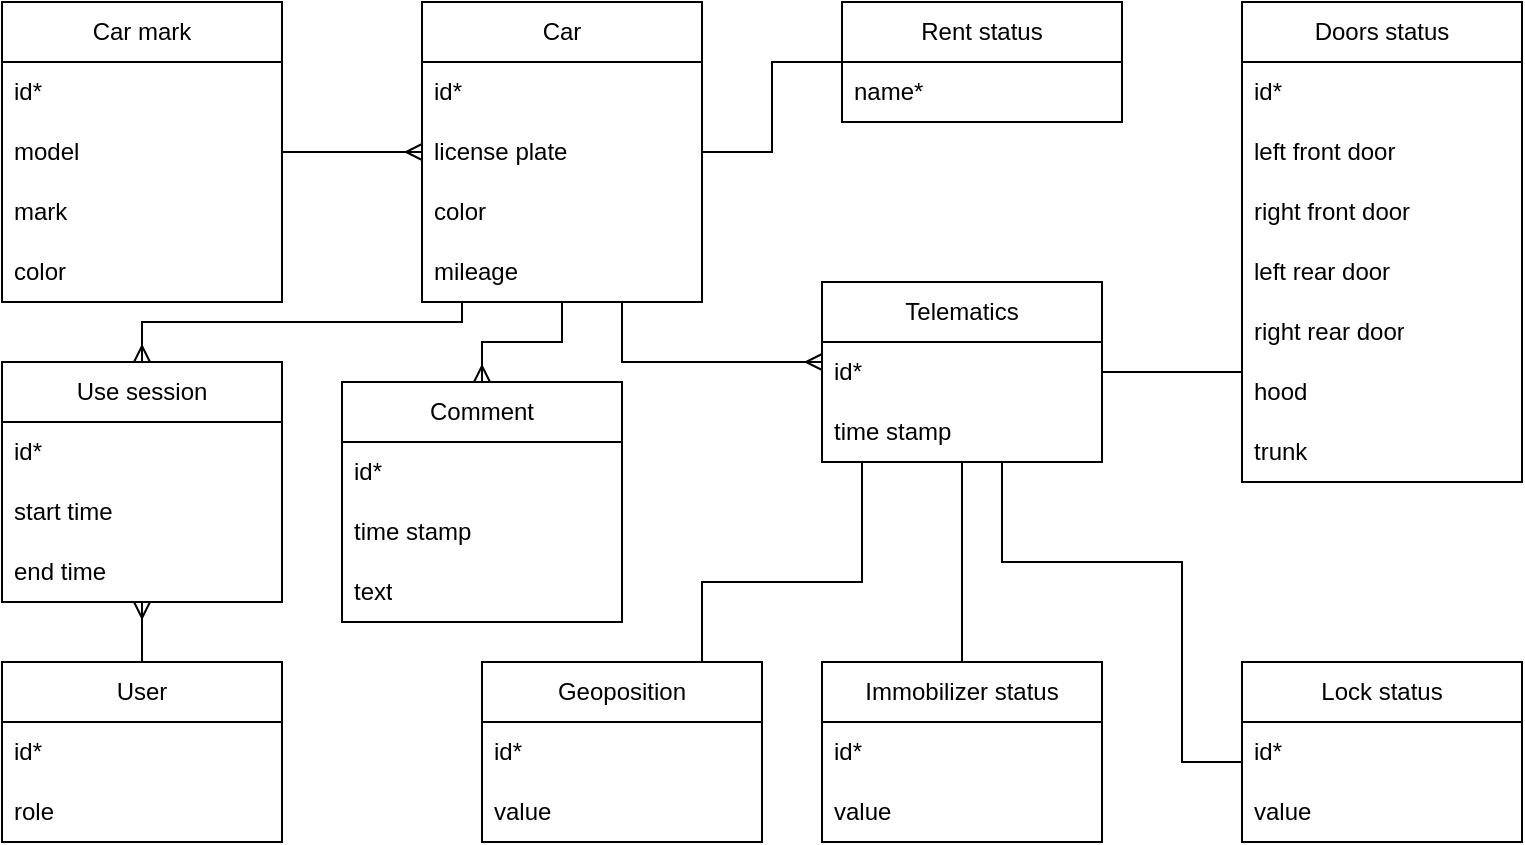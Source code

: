 <mxfile version="22.1.2" type="device">
  <diagram name="Страница — 1" id="qRLJR-CADsELDBjze88c">
    <mxGraphModel dx="1434" dy="705" grid="0" gridSize="10" guides="1" tooltips="1" connect="1" arrows="1" fold="1" page="1" pageScale="1" pageWidth="2339" pageHeight="3300" math="0" shadow="0">
      <root>
        <mxCell id="0" />
        <mxCell id="1" parent="0" />
        <mxCell id="vdtXmhgL_7ibfqLoONtp-26" style="edgeStyle=orthogonalEdgeStyle;rounded=0;orthogonalLoop=1;jettySize=auto;html=1;endArrow=ERmany;endFill=0;startArrow=none;startFill=0;" parent="1" source="dPPVQ6n-_kuUAsdeSwjA-1" target="vdtXmhgL_7ibfqLoONtp-22" edge="1">
          <mxGeometry relative="1" as="geometry" />
        </mxCell>
        <mxCell id="dPPVQ6n-_kuUAsdeSwjA-1" value="Car" style="swimlane;fontStyle=0;childLayout=stackLayout;horizontal=1;startSize=30;horizontalStack=0;resizeParent=1;resizeParentMax=0;resizeLast=0;collapsible=1;marginBottom=0;whiteSpace=wrap;html=1;" parent="1" vertex="1">
          <mxGeometry x="520" y="100" width="140" height="150" as="geometry" />
        </mxCell>
        <mxCell id="dPPVQ6n-_kuUAsdeSwjA-2" value="id*" style="text;strokeColor=none;fillColor=none;align=left;verticalAlign=middle;spacingLeft=4;spacingRight=4;overflow=hidden;points=[[0,0.5],[1,0.5]];portConstraint=eastwest;rotatable=0;whiteSpace=wrap;html=1;" parent="dPPVQ6n-_kuUAsdeSwjA-1" vertex="1">
          <mxGeometry y="30" width="140" height="30" as="geometry" />
        </mxCell>
        <mxCell id="dPPVQ6n-_kuUAsdeSwjA-3" value="license plate" style="text;strokeColor=none;fillColor=none;align=left;verticalAlign=middle;spacingLeft=4;spacingRight=4;overflow=hidden;points=[[0,0.5],[1,0.5]];portConstraint=eastwest;rotatable=0;whiteSpace=wrap;html=1;" parent="dPPVQ6n-_kuUAsdeSwjA-1" vertex="1">
          <mxGeometry y="60" width="140" height="30" as="geometry" />
        </mxCell>
        <mxCell id="dPPVQ6n-_kuUAsdeSwjA-4" value="color" style="text;strokeColor=none;fillColor=none;align=left;verticalAlign=middle;spacingLeft=4;spacingRight=4;overflow=hidden;points=[[0,0.5],[1,0.5]];portConstraint=eastwest;rotatable=0;whiteSpace=wrap;html=1;" parent="dPPVQ6n-_kuUAsdeSwjA-1" vertex="1">
          <mxGeometry y="90" width="140" height="30" as="geometry" />
        </mxCell>
        <mxCell id="dPPVQ6n-_kuUAsdeSwjA-5" value="mileage" style="text;strokeColor=none;fillColor=none;align=left;verticalAlign=middle;spacingLeft=4;spacingRight=4;overflow=hidden;points=[[0,0.5],[1,0.5]];portConstraint=eastwest;rotatable=0;whiteSpace=wrap;html=1;" parent="dPPVQ6n-_kuUAsdeSwjA-1" vertex="1">
          <mxGeometry y="120" width="140" height="30" as="geometry" />
        </mxCell>
        <mxCell id="dPPVQ6n-_kuUAsdeSwjA-6" value="Car mark" style="swimlane;fontStyle=0;childLayout=stackLayout;horizontal=1;startSize=30;horizontalStack=0;resizeParent=1;resizeParentMax=0;resizeLast=0;collapsible=1;marginBottom=0;whiteSpace=wrap;html=1;" parent="1" vertex="1">
          <mxGeometry x="310" y="100" width="140" height="150" as="geometry" />
        </mxCell>
        <mxCell id="dPPVQ6n-_kuUAsdeSwjA-7" value="id*" style="text;strokeColor=none;fillColor=none;align=left;verticalAlign=middle;spacingLeft=4;spacingRight=4;overflow=hidden;points=[[0,0.5],[1,0.5]];portConstraint=eastwest;rotatable=0;whiteSpace=wrap;html=1;" parent="dPPVQ6n-_kuUAsdeSwjA-6" vertex="1">
          <mxGeometry y="30" width="140" height="30" as="geometry" />
        </mxCell>
        <mxCell id="dPPVQ6n-_kuUAsdeSwjA-8" value="model" style="text;strokeColor=none;fillColor=none;align=left;verticalAlign=middle;spacingLeft=4;spacingRight=4;overflow=hidden;points=[[0,0.5],[1,0.5]];portConstraint=eastwest;rotatable=0;whiteSpace=wrap;html=1;" parent="dPPVQ6n-_kuUAsdeSwjA-6" vertex="1">
          <mxGeometry y="60" width="140" height="30" as="geometry" />
        </mxCell>
        <mxCell id="dPPVQ6n-_kuUAsdeSwjA-9" value="mark" style="text;strokeColor=none;fillColor=none;align=left;verticalAlign=middle;spacingLeft=4;spacingRight=4;overflow=hidden;points=[[0,0.5],[1,0.5]];portConstraint=eastwest;rotatable=0;whiteSpace=wrap;html=1;" parent="dPPVQ6n-_kuUAsdeSwjA-6" vertex="1">
          <mxGeometry y="90" width="140" height="30" as="geometry" />
        </mxCell>
        <mxCell id="dPPVQ6n-_kuUAsdeSwjA-10" value="color" style="text;strokeColor=none;fillColor=none;align=left;verticalAlign=middle;spacingLeft=4;spacingRight=4;overflow=hidden;points=[[0,0.5],[1,0.5]];portConstraint=eastwest;rotatable=0;whiteSpace=wrap;html=1;" parent="dPPVQ6n-_kuUAsdeSwjA-6" vertex="1">
          <mxGeometry y="120" width="140" height="30" as="geometry" />
        </mxCell>
        <mxCell id="dPPVQ6n-_kuUAsdeSwjA-11" style="edgeStyle=orthogonalEdgeStyle;rounded=0;orthogonalLoop=1;jettySize=auto;html=1;entryX=1;entryY=0.5;entryDx=0;entryDy=0;endArrow=none;endFill=0;startArrow=ERmany;startFill=0;" parent="1" source="dPPVQ6n-_kuUAsdeSwjA-3" target="dPPVQ6n-_kuUAsdeSwjA-8" edge="1">
          <mxGeometry relative="1" as="geometry" />
        </mxCell>
        <mxCell id="dPPVQ6n-_kuUAsdeSwjA-12" value="Rent status" style="swimlane;fontStyle=0;childLayout=stackLayout;horizontal=1;startSize=30;horizontalStack=0;resizeParent=1;resizeParentMax=0;resizeLast=0;collapsible=1;marginBottom=0;whiteSpace=wrap;html=1;" parent="1" vertex="1">
          <mxGeometry x="730" y="100" width="140" height="60" as="geometry" />
        </mxCell>
        <mxCell id="dPPVQ6n-_kuUAsdeSwjA-13" value="name*" style="text;strokeColor=none;fillColor=none;align=left;verticalAlign=middle;spacingLeft=4;spacingRight=4;overflow=hidden;points=[[0,0.5],[1,0.5]];portConstraint=eastwest;rotatable=0;whiteSpace=wrap;html=1;" parent="dPPVQ6n-_kuUAsdeSwjA-12" vertex="1">
          <mxGeometry y="30" width="140" height="30" as="geometry" />
        </mxCell>
        <mxCell id="dPPVQ6n-_kuUAsdeSwjA-14" style="edgeStyle=orthogonalEdgeStyle;rounded=0;orthogonalLoop=1;jettySize=auto;html=1;endArrow=none;endFill=0;" parent="1" source="dPPVQ6n-_kuUAsdeSwjA-3" target="dPPVQ6n-_kuUAsdeSwjA-12" edge="1">
          <mxGeometry relative="1" as="geometry" />
        </mxCell>
        <mxCell id="dPPVQ6n-_kuUAsdeSwjA-15" value="Lock status" style="swimlane;fontStyle=0;childLayout=stackLayout;horizontal=1;startSize=30;horizontalStack=0;resizeParent=1;resizeParentMax=0;resizeLast=0;collapsible=1;marginBottom=0;whiteSpace=wrap;html=1;" parent="1" vertex="1">
          <mxGeometry x="930" y="430" width="140" height="90" as="geometry" />
        </mxCell>
        <mxCell id="dPPVQ6n-_kuUAsdeSwjA-16" value="id*" style="text;strokeColor=none;fillColor=none;align=left;verticalAlign=middle;spacingLeft=4;spacingRight=4;overflow=hidden;points=[[0,0.5],[1,0.5]];portConstraint=eastwest;rotatable=0;whiteSpace=wrap;html=1;" parent="dPPVQ6n-_kuUAsdeSwjA-15" vertex="1">
          <mxGeometry y="30" width="140" height="30" as="geometry" />
        </mxCell>
        <mxCell id="vdtXmhgL_7ibfqLoONtp-10" value="value" style="text;strokeColor=none;fillColor=none;align=left;verticalAlign=middle;spacingLeft=4;spacingRight=4;overflow=hidden;points=[[0,0.5],[1,0.5]];portConstraint=eastwest;rotatable=0;whiteSpace=wrap;html=1;" parent="dPPVQ6n-_kuUAsdeSwjA-15" vertex="1">
          <mxGeometry y="60" width="140" height="30" as="geometry" />
        </mxCell>
        <mxCell id="dPPVQ6n-_kuUAsdeSwjA-18" value="Doors status" style="swimlane;fontStyle=0;childLayout=stackLayout;horizontal=1;startSize=30;horizontalStack=0;resizeParent=1;resizeParentMax=0;resizeLast=0;collapsible=1;marginBottom=0;whiteSpace=wrap;html=1;" parent="1" vertex="1">
          <mxGeometry x="930" y="100" width="140" height="240" as="geometry" />
        </mxCell>
        <mxCell id="dPPVQ6n-_kuUAsdeSwjA-19" value="id*" style="text;strokeColor=none;fillColor=none;align=left;verticalAlign=middle;spacingLeft=4;spacingRight=4;overflow=hidden;points=[[0,0.5],[1,0.5]];portConstraint=eastwest;rotatable=0;whiteSpace=wrap;html=1;" parent="dPPVQ6n-_kuUAsdeSwjA-18" vertex="1">
          <mxGeometry y="30" width="140" height="30" as="geometry" />
        </mxCell>
        <mxCell id="dPPVQ6n-_kuUAsdeSwjA-21" value="left front door" style="text;strokeColor=none;fillColor=none;align=left;verticalAlign=middle;spacingLeft=4;spacingRight=4;overflow=hidden;points=[[0,0.5],[1,0.5]];portConstraint=eastwest;rotatable=0;whiteSpace=wrap;html=1;" parent="dPPVQ6n-_kuUAsdeSwjA-18" vertex="1">
          <mxGeometry y="60" width="140" height="30" as="geometry" />
        </mxCell>
        <mxCell id="dPPVQ6n-_kuUAsdeSwjA-22" value="right front door" style="text;strokeColor=none;fillColor=none;align=left;verticalAlign=middle;spacingLeft=4;spacingRight=4;overflow=hidden;points=[[0,0.5],[1,0.5]];portConstraint=eastwest;rotatable=0;whiteSpace=wrap;html=1;" parent="dPPVQ6n-_kuUAsdeSwjA-18" vertex="1">
          <mxGeometry y="90" width="140" height="30" as="geometry" />
        </mxCell>
        <mxCell id="dPPVQ6n-_kuUAsdeSwjA-23" value="left rear door" style="text;strokeColor=none;fillColor=none;align=left;verticalAlign=middle;spacingLeft=4;spacingRight=4;overflow=hidden;points=[[0,0.5],[1,0.5]];portConstraint=eastwest;rotatable=0;whiteSpace=wrap;html=1;" parent="dPPVQ6n-_kuUAsdeSwjA-18" vertex="1">
          <mxGeometry y="120" width="140" height="30" as="geometry" />
        </mxCell>
        <mxCell id="dPPVQ6n-_kuUAsdeSwjA-24" value="right rear door" style="text;strokeColor=none;fillColor=none;align=left;verticalAlign=middle;spacingLeft=4;spacingRight=4;overflow=hidden;points=[[0,0.5],[1,0.5]];portConstraint=eastwest;rotatable=0;whiteSpace=wrap;html=1;" parent="dPPVQ6n-_kuUAsdeSwjA-18" vertex="1">
          <mxGeometry y="150" width="140" height="30" as="geometry" />
        </mxCell>
        <mxCell id="dPPVQ6n-_kuUAsdeSwjA-25" value="hood" style="text;strokeColor=none;fillColor=none;align=left;verticalAlign=middle;spacingLeft=4;spacingRight=4;overflow=hidden;points=[[0,0.5],[1,0.5]];portConstraint=eastwest;rotatable=0;whiteSpace=wrap;html=1;" parent="dPPVQ6n-_kuUAsdeSwjA-18" vertex="1">
          <mxGeometry y="180" width="140" height="30" as="geometry" />
        </mxCell>
        <mxCell id="dPPVQ6n-_kuUAsdeSwjA-26" value="trunk" style="text;strokeColor=none;fillColor=none;align=left;verticalAlign=middle;spacingLeft=4;spacingRight=4;overflow=hidden;points=[[0,0.5],[1,0.5]];portConstraint=eastwest;rotatable=0;whiteSpace=wrap;html=1;" parent="dPPVQ6n-_kuUAsdeSwjA-18" vertex="1">
          <mxGeometry y="210" width="140" height="30" as="geometry" />
        </mxCell>
        <mxCell id="dPPVQ6n-_kuUAsdeSwjA-27" style="edgeStyle=orthogonalEdgeStyle;rounded=0;orthogonalLoop=1;jettySize=auto;html=1;endArrow=ERmany;endFill=0;" parent="1" source="dPPVQ6n-_kuUAsdeSwjA-1" target="vdtXmhgL_7ibfqLoONtp-6" edge="1">
          <mxGeometry relative="1" as="geometry">
            <mxPoint x="660" y="265" as="sourcePoint" />
            <Array as="points">
              <mxPoint x="620" y="280" />
              <mxPoint x="820" y="280" />
            </Array>
            <mxPoint x="740" y="290" as="targetPoint" />
          </mxGeometry>
        </mxCell>
        <mxCell id="dPPVQ6n-_kuUAsdeSwjA-28" value="Use session" style="swimlane;fontStyle=0;childLayout=stackLayout;horizontal=1;startSize=30;horizontalStack=0;resizeParent=1;resizeParentMax=0;resizeLast=0;collapsible=1;marginBottom=0;whiteSpace=wrap;html=1;" parent="1" vertex="1">
          <mxGeometry x="310" y="280" width="140" height="120" as="geometry" />
        </mxCell>
        <mxCell id="dPPVQ6n-_kuUAsdeSwjA-29" value="id*" style="text;strokeColor=none;fillColor=none;align=left;verticalAlign=middle;spacingLeft=4;spacingRight=4;overflow=hidden;points=[[0,0.5],[1,0.5]];portConstraint=eastwest;rotatable=0;whiteSpace=wrap;html=1;" parent="dPPVQ6n-_kuUAsdeSwjA-28" vertex="1">
          <mxGeometry y="30" width="140" height="30" as="geometry" />
        </mxCell>
        <mxCell id="dPPVQ6n-_kuUAsdeSwjA-30" value="start time" style="text;strokeColor=none;fillColor=none;align=left;verticalAlign=middle;spacingLeft=4;spacingRight=4;overflow=hidden;points=[[0,0.5],[1,0.5]];portConstraint=eastwest;rotatable=0;whiteSpace=wrap;html=1;" parent="dPPVQ6n-_kuUAsdeSwjA-28" vertex="1">
          <mxGeometry y="60" width="140" height="30" as="geometry" />
        </mxCell>
        <mxCell id="dPPVQ6n-_kuUAsdeSwjA-31" value="end time" style="text;strokeColor=none;fillColor=none;align=left;verticalAlign=middle;spacingLeft=4;spacingRight=4;overflow=hidden;points=[[0,0.5],[1,0.5]];portConstraint=eastwest;rotatable=0;whiteSpace=wrap;html=1;" parent="dPPVQ6n-_kuUAsdeSwjA-28" vertex="1">
          <mxGeometry y="90" width="140" height="30" as="geometry" />
        </mxCell>
        <mxCell id="dPPVQ6n-_kuUAsdeSwjA-32" style="edgeStyle=orthogonalEdgeStyle;rounded=0;orthogonalLoop=1;jettySize=auto;html=1;endArrow=ERmany;endFill=0;" parent="1" source="dPPVQ6n-_kuUAsdeSwjA-33" target="dPPVQ6n-_kuUAsdeSwjA-28" edge="1">
          <mxGeometry relative="1" as="geometry">
            <Array as="points">
              <mxPoint x="360" y="360" />
            </Array>
          </mxGeometry>
        </mxCell>
        <mxCell id="dPPVQ6n-_kuUAsdeSwjA-33" value="User" style="swimlane;fontStyle=0;childLayout=stackLayout;horizontal=1;startSize=30;horizontalStack=0;resizeParent=1;resizeParentMax=0;resizeLast=0;collapsible=1;marginBottom=0;whiteSpace=wrap;html=1;" parent="1" vertex="1">
          <mxGeometry x="310" y="430" width="140" height="90" as="geometry" />
        </mxCell>
        <mxCell id="dPPVQ6n-_kuUAsdeSwjA-34" value="id*" style="text;strokeColor=none;fillColor=none;align=left;verticalAlign=middle;spacingLeft=4;spacingRight=4;overflow=hidden;points=[[0,0.5],[1,0.5]];portConstraint=eastwest;rotatable=0;whiteSpace=wrap;html=1;" parent="dPPVQ6n-_kuUAsdeSwjA-33" vertex="1">
          <mxGeometry y="30" width="140" height="30" as="geometry" />
        </mxCell>
        <mxCell id="dPPVQ6n-_kuUAsdeSwjA-35" value="role" style="text;strokeColor=none;fillColor=none;align=left;verticalAlign=middle;spacingLeft=4;spacingRight=4;overflow=hidden;points=[[0,0.5],[1,0.5]];portConstraint=eastwest;rotatable=0;whiteSpace=wrap;html=1;" parent="dPPVQ6n-_kuUAsdeSwjA-33" vertex="1">
          <mxGeometry y="60" width="140" height="30" as="geometry" />
        </mxCell>
        <mxCell id="dPPVQ6n-_kuUAsdeSwjA-36" style="edgeStyle=orthogonalEdgeStyle;rounded=0;orthogonalLoop=1;jettySize=auto;html=1;endArrow=none;endFill=0;startArrow=ERmany;startFill=0;" parent="1" source="dPPVQ6n-_kuUAsdeSwjA-28" target="dPPVQ6n-_kuUAsdeSwjA-1" edge="1">
          <mxGeometry relative="1" as="geometry">
            <Array as="points">
              <mxPoint x="380" y="260" />
              <mxPoint x="540" y="260" />
            </Array>
            <mxPoint x="590" y="260" as="targetPoint" />
          </mxGeometry>
        </mxCell>
        <mxCell id="vdtXmhgL_7ibfqLoONtp-16" style="edgeStyle=orthogonalEdgeStyle;rounded=0;orthogonalLoop=1;jettySize=auto;html=1;endArrow=none;endFill=0;" parent="1" source="vdtXmhgL_7ibfqLoONtp-6" target="dPPVQ6n-_kuUAsdeSwjA-15" edge="1">
          <mxGeometry relative="1" as="geometry">
            <Array as="points">
              <mxPoint x="810" y="380" />
              <mxPoint x="900" y="380" />
              <mxPoint x="900" y="480" />
            </Array>
          </mxGeometry>
        </mxCell>
        <mxCell id="vdtXmhgL_7ibfqLoONtp-17" style="edgeStyle=orthogonalEdgeStyle;rounded=0;orthogonalLoop=1;jettySize=auto;html=1;endArrow=none;endFill=0;" parent="1" source="vdtXmhgL_7ibfqLoONtp-6" target="vdtXmhgL_7ibfqLoONtp-12" edge="1">
          <mxGeometry relative="1" as="geometry">
            <Array as="points">
              <mxPoint x="790" y="360" />
              <mxPoint x="790" y="360" />
            </Array>
          </mxGeometry>
        </mxCell>
        <mxCell id="vdtXmhgL_7ibfqLoONtp-6" value="Telematics" style="swimlane;fontStyle=0;childLayout=stackLayout;horizontal=1;startSize=30;horizontalStack=0;resizeParent=1;resizeParentMax=0;resizeLast=0;collapsible=1;marginBottom=0;whiteSpace=wrap;html=1;" parent="1" vertex="1">
          <mxGeometry x="720" y="240" width="140" height="90" as="geometry" />
        </mxCell>
        <mxCell id="vdtXmhgL_7ibfqLoONtp-7" value="id*" style="text;strokeColor=none;fillColor=none;align=left;verticalAlign=middle;spacingLeft=4;spacingRight=4;overflow=hidden;points=[[0,0.5],[1,0.5]];portConstraint=eastwest;rotatable=0;whiteSpace=wrap;html=1;" parent="vdtXmhgL_7ibfqLoONtp-6" vertex="1">
          <mxGeometry y="30" width="140" height="30" as="geometry" />
        </mxCell>
        <mxCell id="vdtXmhgL_7ibfqLoONtp-8" value="time stamp" style="text;strokeColor=none;fillColor=none;align=left;verticalAlign=middle;spacingLeft=4;spacingRight=4;overflow=hidden;points=[[0,0.5],[1,0.5]];portConstraint=eastwest;rotatable=0;whiteSpace=wrap;html=1;" parent="vdtXmhgL_7ibfqLoONtp-6" vertex="1">
          <mxGeometry y="60" width="140" height="30" as="geometry" />
        </mxCell>
        <mxCell id="vdtXmhgL_7ibfqLoONtp-12" value="Immobilizer status" style="swimlane;fontStyle=0;childLayout=stackLayout;horizontal=1;startSize=30;horizontalStack=0;resizeParent=1;resizeParentMax=0;resizeLast=0;collapsible=1;marginBottom=0;whiteSpace=wrap;html=1;" parent="1" vertex="1">
          <mxGeometry x="720" y="430" width="140" height="90" as="geometry" />
        </mxCell>
        <mxCell id="vdtXmhgL_7ibfqLoONtp-13" value="id*" style="text;strokeColor=none;fillColor=none;align=left;verticalAlign=middle;spacingLeft=4;spacingRight=4;overflow=hidden;points=[[0,0.5],[1,0.5]];portConstraint=eastwest;rotatable=0;whiteSpace=wrap;html=1;" parent="vdtXmhgL_7ibfqLoONtp-12" vertex="1">
          <mxGeometry y="30" width="140" height="30" as="geometry" />
        </mxCell>
        <mxCell id="vdtXmhgL_7ibfqLoONtp-14" value="value" style="text;strokeColor=none;fillColor=none;align=left;verticalAlign=middle;spacingLeft=4;spacingRight=4;overflow=hidden;points=[[0,0.5],[1,0.5]];portConstraint=eastwest;rotatable=0;whiteSpace=wrap;html=1;" parent="vdtXmhgL_7ibfqLoONtp-12" vertex="1">
          <mxGeometry y="60" width="140" height="30" as="geometry" />
        </mxCell>
        <mxCell id="vdtXmhgL_7ibfqLoONtp-15" style="edgeStyle=orthogonalEdgeStyle;rounded=0;orthogonalLoop=1;jettySize=auto;html=1;endArrow=none;endFill=0;" parent="1" source="vdtXmhgL_7ibfqLoONtp-7" target="dPPVQ6n-_kuUAsdeSwjA-18" edge="1">
          <mxGeometry relative="1" as="geometry">
            <Array as="points">
              <mxPoint x="930" y="285" />
              <mxPoint x="930" y="285" />
            </Array>
          </mxGeometry>
        </mxCell>
        <mxCell id="vdtXmhgL_7ibfqLoONtp-21" style="edgeStyle=orthogonalEdgeStyle;rounded=0;orthogonalLoop=1;jettySize=auto;html=1;endArrow=none;endFill=0;" parent="1" source="vdtXmhgL_7ibfqLoONtp-18" target="vdtXmhgL_7ibfqLoONtp-6" edge="1">
          <mxGeometry relative="1" as="geometry">
            <Array as="points">
              <mxPoint x="660" y="390" />
              <mxPoint x="740" y="390" />
            </Array>
          </mxGeometry>
        </mxCell>
        <mxCell id="vdtXmhgL_7ibfqLoONtp-18" value="Geoposition" style="swimlane;fontStyle=0;childLayout=stackLayout;horizontal=1;startSize=30;horizontalStack=0;resizeParent=1;resizeParentMax=0;resizeLast=0;collapsible=1;marginBottom=0;whiteSpace=wrap;html=1;" parent="1" vertex="1">
          <mxGeometry x="550" y="430" width="140" height="90" as="geometry" />
        </mxCell>
        <mxCell id="vdtXmhgL_7ibfqLoONtp-19" value="id*" style="text;strokeColor=none;fillColor=none;align=left;verticalAlign=middle;spacingLeft=4;spacingRight=4;overflow=hidden;points=[[0,0.5],[1,0.5]];portConstraint=eastwest;rotatable=0;whiteSpace=wrap;html=1;" parent="vdtXmhgL_7ibfqLoONtp-18" vertex="1">
          <mxGeometry y="30" width="140" height="30" as="geometry" />
        </mxCell>
        <mxCell id="vdtXmhgL_7ibfqLoONtp-20" value="value" style="text;strokeColor=none;fillColor=none;align=left;verticalAlign=middle;spacingLeft=4;spacingRight=4;overflow=hidden;points=[[0,0.5],[1,0.5]];portConstraint=eastwest;rotatable=0;whiteSpace=wrap;html=1;" parent="vdtXmhgL_7ibfqLoONtp-18" vertex="1">
          <mxGeometry y="60" width="140" height="30" as="geometry" />
        </mxCell>
        <mxCell id="vdtXmhgL_7ibfqLoONtp-22" value="Comment" style="swimlane;fontStyle=0;childLayout=stackLayout;horizontal=1;startSize=30;horizontalStack=0;resizeParent=1;resizeParentMax=0;resizeLast=0;collapsible=1;marginBottom=0;whiteSpace=wrap;html=1;" parent="1" vertex="1">
          <mxGeometry x="480" y="290" width="140" height="120" as="geometry" />
        </mxCell>
        <mxCell id="vdtXmhgL_7ibfqLoONtp-23" value="id*" style="text;strokeColor=none;fillColor=none;align=left;verticalAlign=middle;spacingLeft=4;spacingRight=4;overflow=hidden;points=[[0,0.5],[1,0.5]];portConstraint=eastwest;rotatable=0;whiteSpace=wrap;html=1;" parent="vdtXmhgL_7ibfqLoONtp-22" vertex="1">
          <mxGeometry y="30" width="140" height="30" as="geometry" />
        </mxCell>
        <mxCell id="vdtXmhgL_7ibfqLoONtp-24" value="time stamp" style="text;strokeColor=none;fillColor=none;align=left;verticalAlign=middle;spacingLeft=4;spacingRight=4;overflow=hidden;points=[[0,0.5],[1,0.5]];portConstraint=eastwest;rotatable=0;whiteSpace=wrap;html=1;" parent="vdtXmhgL_7ibfqLoONtp-22" vertex="1">
          <mxGeometry y="60" width="140" height="30" as="geometry" />
        </mxCell>
        <mxCell id="vdtXmhgL_7ibfqLoONtp-25" value="text" style="text;strokeColor=none;fillColor=none;align=left;verticalAlign=middle;spacingLeft=4;spacingRight=4;overflow=hidden;points=[[0,0.5],[1,0.5]];portConstraint=eastwest;rotatable=0;whiteSpace=wrap;html=1;" parent="vdtXmhgL_7ibfqLoONtp-22" vertex="1">
          <mxGeometry y="90" width="140" height="30" as="geometry" />
        </mxCell>
      </root>
    </mxGraphModel>
  </diagram>
</mxfile>
